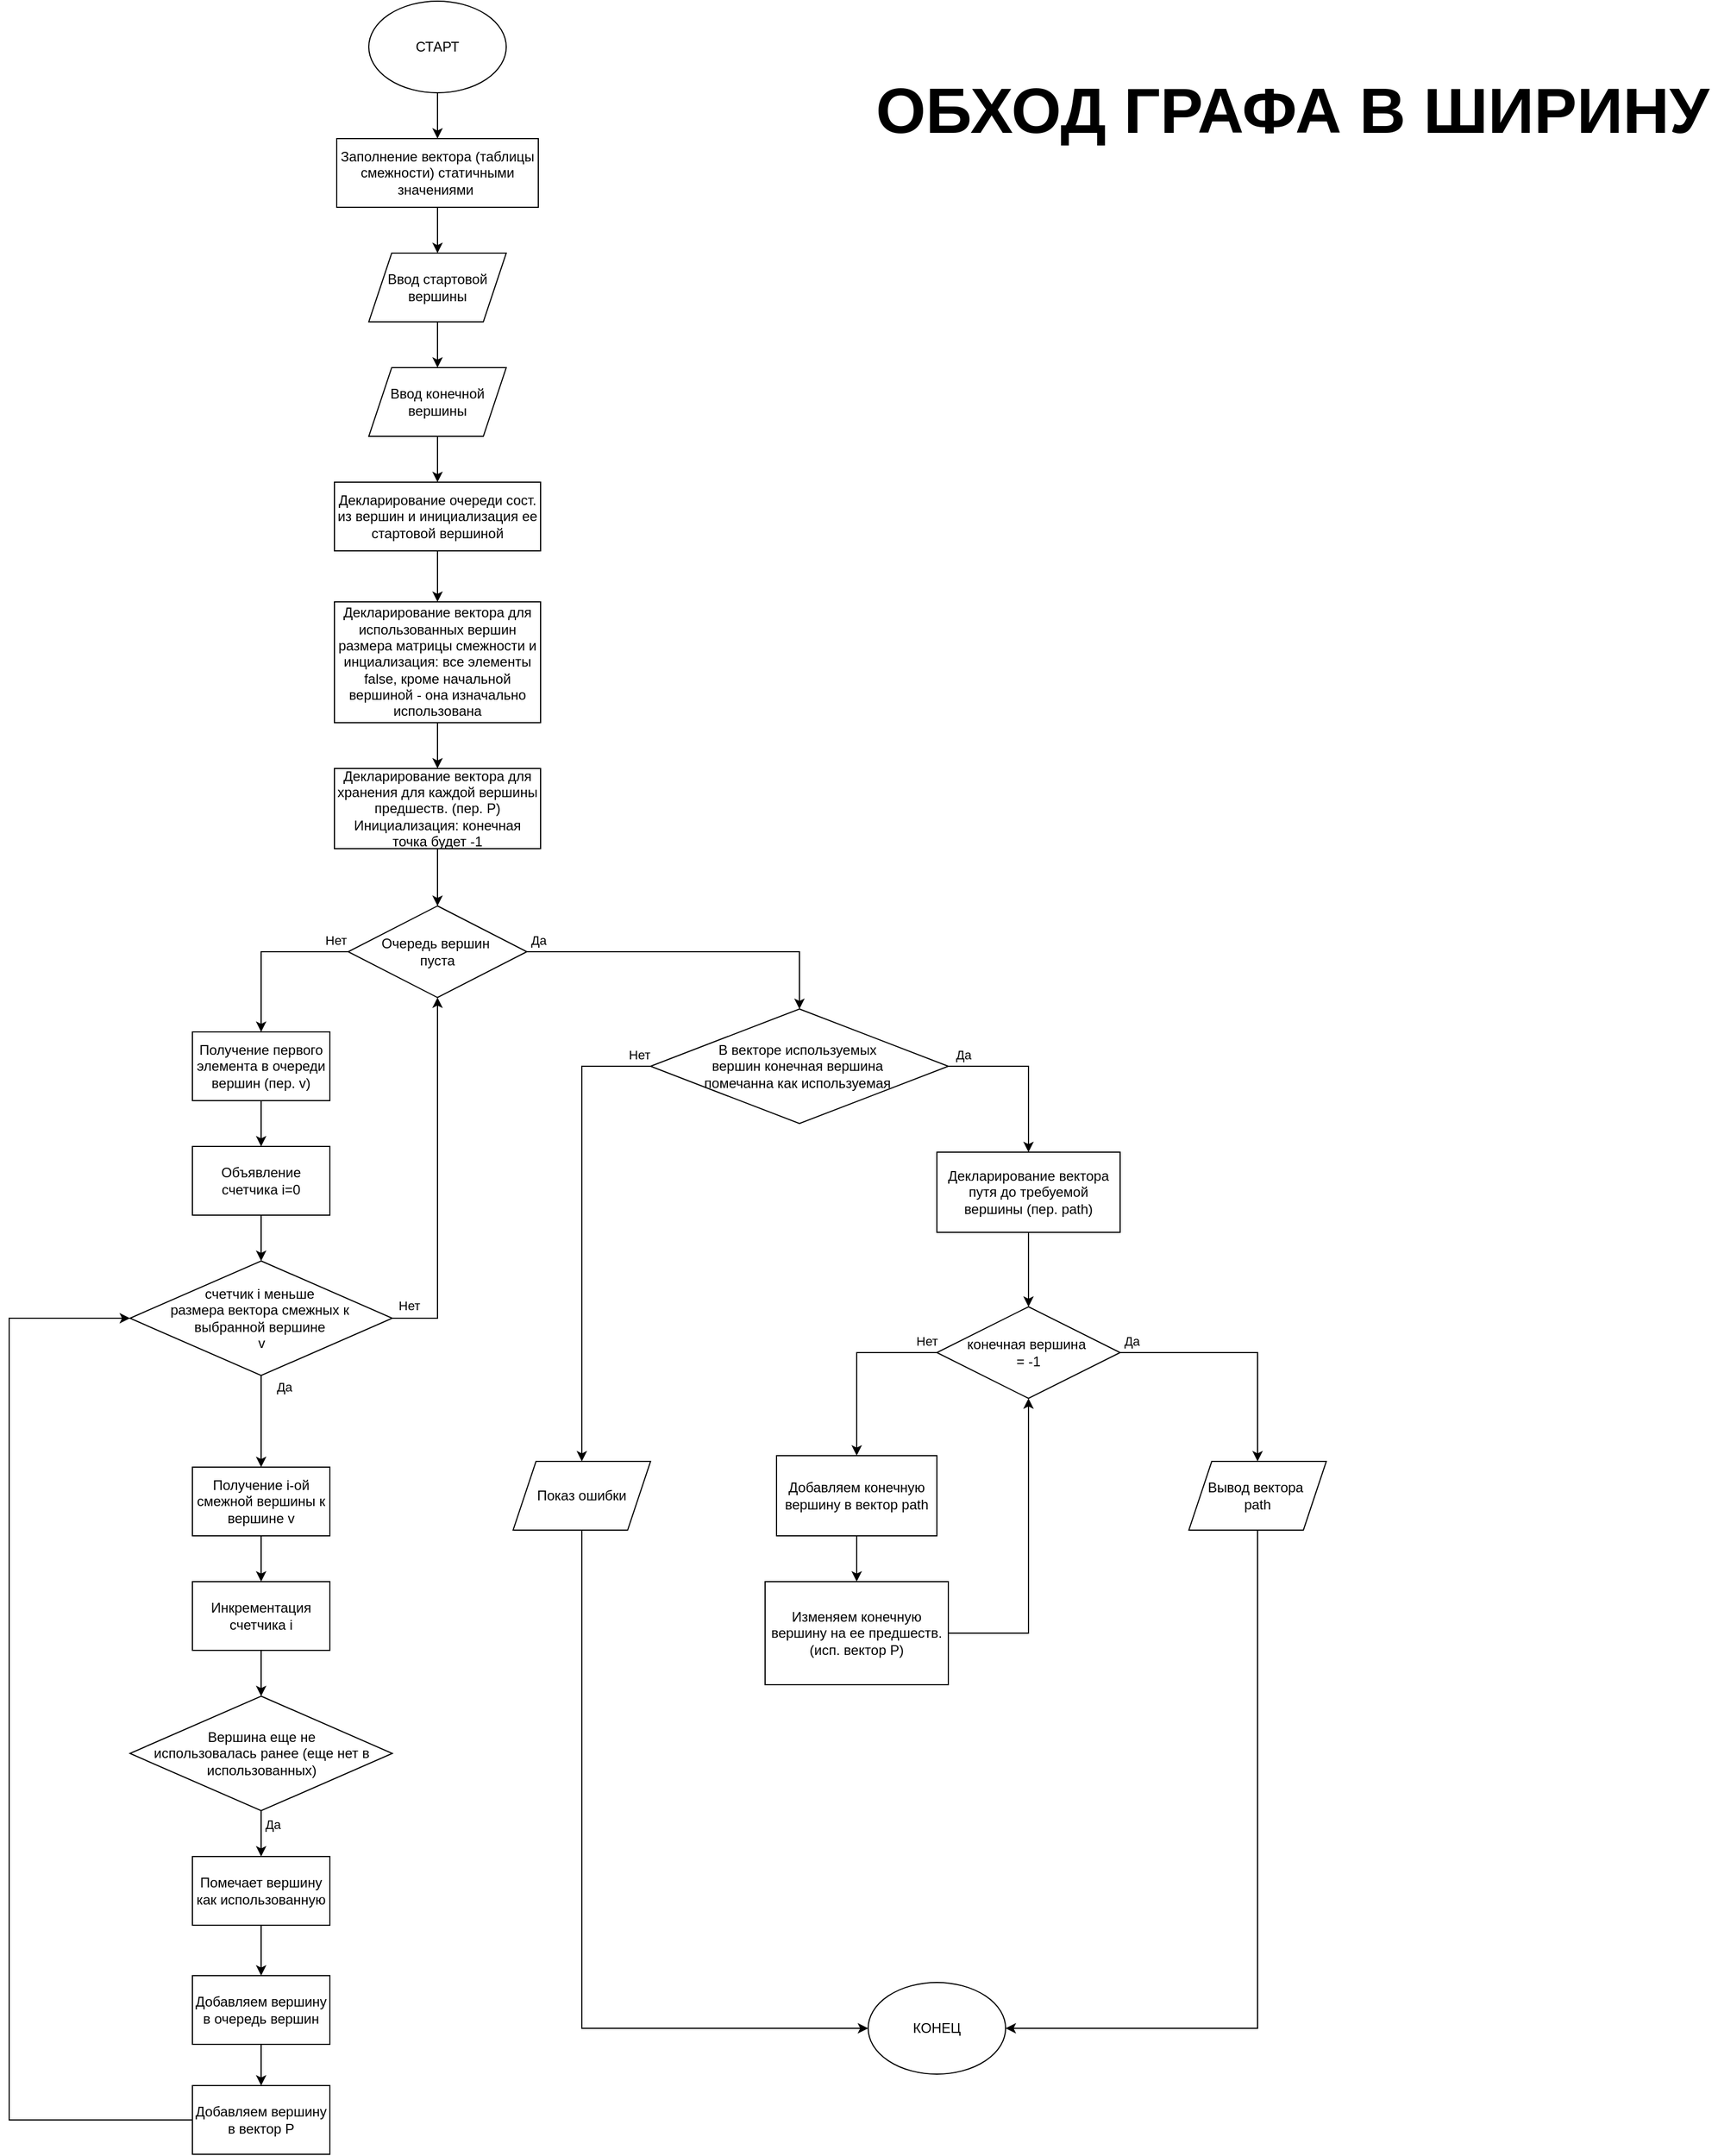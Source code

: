 <mxfile version="24.2.5" type="device">
  <diagram name="Страница — 1" id="pnTk2gX4rgAp5JiaQagt">
    <mxGraphModel dx="718" dy="1021" grid="1" gridSize="32" guides="1" tooltips="1" connect="1" arrows="1" fold="1" page="1" pageScale="1" pageWidth="827" pageHeight="1169" math="0" shadow="0">
      <root>
        <mxCell id="0" />
        <mxCell id="1" parent="0" />
        <mxCell id="0xJNkzR_WOn_rcbIheBu-6" style="edgeStyle=orthogonalEdgeStyle;rounded=0;orthogonalLoop=1;jettySize=auto;html=1;entryX=0.5;entryY=0;entryDx=0;entryDy=0;" parent="1" source="0xJNkzR_WOn_rcbIheBu-1" target="0xJNkzR_WOn_rcbIheBu-2" edge="1">
          <mxGeometry relative="1" as="geometry" />
        </mxCell>
        <mxCell id="0xJNkzR_WOn_rcbIheBu-1" value="СТАРТ" style="ellipse;whiteSpace=wrap;html=1;" parent="1" vertex="1">
          <mxGeometry x="354" y="30" width="120" height="80" as="geometry" />
        </mxCell>
        <mxCell id="0xJNkzR_WOn_rcbIheBu-7" style="edgeStyle=orthogonalEdgeStyle;rounded=0;orthogonalLoop=1;jettySize=auto;html=1;" parent="1" source="0xJNkzR_WOn_rcbIheBu-2" target="0xJNkzR_WOn_rcbIheBu-4" edge="1">
          <mxGeometry relative="1" as="geometry" />
        </mxCell>
        <mxCell id="0xJNkzR_WOn_rcbIheBu-2" value="Заполнение вектора (таблицы смежности) статичными значениями&amp;nbsp;" style="rounded=0;whiteSpace=wrap;html=1;" parent="1" vertex="1">
          <mxGeometry x="326" y="150" width="176" height="60" as="geometry" />
        </mxCell>
        <mxCell id="0xJNkzR_WOn_rcbIheBu-10" value="" style="edgeStyle=orthogonalEdgeStyle;rounded=0;orthogonalLoop=1;jettySize=auto;html=1;" parent="1" source="0xJNkzR_WOn_rcbIheBu-4" target="0xJNkzR_WOn_rcbIheBu-5" edge="1">
          <mxGeometry relative="1" as="geometry" />
        </mxCell>
        <mxCell id="0xJNkzR_WOn_rcbIheBu-4" value="Ввод стартовой вершины" style="shape=parallelogram;perimeter=parallelogramPerimeter;whiteSpace=wrap;html=1;fixedSize=1;" parent="1" vertex="1">
          <mxGeometry x="354" y="250" width="120" height="60" as="geometry" />
        </mxCell>
        <mxCell id="0xJNkzR_WOn_rcbIheBu-12" style="edgeStyle=orthogonalEdgeStyle;rounded=0;orthogonalLoop=1;jettySize=auto;html=1;entryX=0.5;entryY=0;entryDx=0;entryDy=0;" parent="1" source="0xJNkzR_WOn_rcbIheBu-5" target="0xJNkzR_WOn_rcbIheBu-11" edge="1">
          <mxGeometry relative="1" as="geometry" />
        </mxCell>
        <mxCell id="0xJNkzR_WOn_rcbIheBu-5" value="Ввод конечной вершины" style="shape=parallelogram;perimeter=parallelogramPerimeter;whiteSpace=wrap;html=1;fixedSize=1;" parent="1" vertex="1">
          <mxGeometry x="354" y="350" width="120" height="60" as="geometry" />
        </mxCell>
        <mxCell id="0xJNkzR_WOn_rcbIheBu-14" value="" style="edgeStyle=orthogonalEdgeStyle;rounded=0;orthogonalLoop=1;jettySize=auto;html=1;" parent="1" source="0xJNkzR_WOn_rcbIheBu-11" target="0xJNkzR_WOn_rcbIheBu-13" edge="1">
          <mxGeometry relative="1" as="geometry" />
        </mxCell>
        <mxCell id="0xJNkzR_WOn_rcbIheBu-11" value="Декларирование очереди сост&lt;span style=&quot;background-color: initial;&quot;&gt;. из вершин и инициализация ее стартовой вершиной&lt;/span&gt;" style="rounded=0;whiteSpace=wrap;html=1;" parent="1" vertex="1">
          <mxGeometry x="324" y="450" width="180" height="60" as="geometry" />
        </mxCell>
        <mxCell id="0xJNkzR_WOn_rcbIheBu-16" value="" style="edgeStyle=orthogonalEdgeStyle;rounded=0;orthogonalLoop=1;jettySize=auto;html=1;" parent="1" source="0xJNkzR_WOn_rcbIheBu-13" target="0xJNkzR_WOn_rcbIheBu-15" edge="1">
          <mxGeometry relative="1" as="geometry" />
        </mxCell>
        <mxCell id="0xJNkzR_WOn_rcbIheBu-13" value="Декларирование вектора для использованных вершин размера матрицы смежности и инциализация: все элементы false, кроме начальной вершиной - она изначально использована" style="rounded=0;whiteSpace=wrap;html=1;" parent="1" vertex="1">
          <mxGeometry x="324" y="554.5" width="180" height="105.5" as="geometry" />
        </mxCell>
        <mxCell id="0xJNkzR_WOn_rcbIheBu-18" value="" style="edgeStyle=orthogonalEdgeStyle;rounded=0;orthogonalLoop=1;jettySize=auto;html=1;" parent="1" source="0xJNkzR_WOn_rcbIheBu-15" target="0xJNkzR_WOn_rcbIheBu-17" edge="1">
          <mxGeometry relative="1" as="geometry" />
        </mxCell>
        <mxCell id="0xJNkzR_WOn_rcbIheBu-15" value="Декларирование вектора для хранения для каждой вершины предшеств. (пер. P) Инициализация: конечная точка будет -1" style="rounded=0;whiteSpace=wrap;html=1;" parent="1" vertex="1">
          <mxGeometry x="324" y="700" width="180" height="70" as="geometry" />
        </mxCell>
        <mxCell id="0xJNkzR_WOn_rcbIheBu-24" style="edgeStyle=orthogonalEdgeStyle;rounded=0;orthogonalLoop=1;jettySize=auto;html=1;entryX=0.5;entryY=0;entryDx=0;entryDy=0;" parent="1" source="0xJNkzR_WOn_rcbIheBu-17" target="0xJNkzR_WOn_rcbIheBu-19" edge="1">
          <mxGeometry relative="1" as="geometry" />
        </mxCell>
        <mxCell id="0xJNkzR_WOn_rcbIheBu-29" value="Нет" style="edgeLabel;html=1;align=center;verticalAlign=middle;resizable=0;points=[];" parent="0xJNkzR_WOn_rcbIheBu-24" vertex="1" connectable="0">
          <mxGeometry x="-0.717" y="-2" relative="1" as="geometry">
            <mxPoint x="9" y="-8" as="offset" />
          </mxGeometry>
        </mxCell>
        <mxCell id="0xJNkzR_WOn_rcbIheBu-53" style="edgeStyle=orthogonalEdgeStyle;rounded=0;orthogonalLoop=1;jettySize=auto;html=1;entryX=0.5;entryY=0;entryDx=0;entryDy=0;" parent="1" source="0xJNkzR_WOn_rcbIheBu-17" target="0xJNkzR_WOn_rcbIheBu-52" edge="1">
          <mxGeometry relative="1" as="geometry" />
        </mxCell>
        <mxCell id="0xJNkzR_WOn_rcbIheBu-76" value="Да" style="edgeLabel;html=1;align=center;verticalAlign=middle;resizable=0;points=[];" parent="0xJNkzR_WOn_rcbIheBu-53" vertex="1" connectable="0">
          <mxGeometry x="-0.883" relative="1" as="geometry">
            <mxPoint x="-7" y="-10" as="offset" />
          </mxGeometry>
        </mxCell>
        <mxCell id="0xJNkzR_WOn_rcbIheBu-17" value="Очередь вершин&amp;nbsp;&lt;div&gt;пуста&lt;/div&gt;" style="rhombus;whiteSpace=wrap;html=1;" parent="1" vertex="1">
          <mxGeometry x="336" y="820" width="156" height="80" as="geometry" />
        </mxCell>
        <mxCell id="0xJNkzR_WOn_rcbIheBu-25" value="" style="edgeStyle=orthogonalEdgeStyle;rounded=0;orthogonalLoop=1;jettySize=auto;html=1;" parent="1" source="0xJNkzR_WOn_rcbIheBu-19" target="0xJNkzR_WOn_rcbIheBu-21" edge="1">
          <mxGeometry relative="1" as="geometry" />
        </mxCell>
        <mxCell id="0xJNkzR_WOn_rcbIheBu-19" value="Получение первого элемента в очереди вершин (пер. v)" style="rounded=0;whiteSpace=wrap;html=1;" parent="1" vertex="1">
          <mxGeometry x="200" y="930" width="120" height="60" as="geometry" />
        </mxCell>
        <mxCell id="0xJNkzR_WOn_rcbIheBu-26" value="" style="edgeStyle=orthogonalEdgeStyle;rounded=0;orthogonalLoop=1;jettySize=auto;html=1;" parent="1" source="0xJNkzR_WOn_rcbIheBu-21" target="0xJNkzR_WOn_rcbIheBu-23" edge="1">
          <mxGeometry relative="1" as="geometry" />
        </mxCell>
        <mxCell id="0xJNkzR_WOn_rcbIheBu-21" value="Объявление счетчика i=0" style="rounded=0;whiteSpace=wrap;html=1;" parent="1" vertex="1">
          <mxGeometry x="200" y="1030" width="120" height="60" as="geometry" />
        </mxCell>
        <mxCell id="0xJNkzR_WOn_rcbIheBu-27" style="edgeStyle=orthogonalEdgeStyle;rounded=0;orthogonalLoop=1;jettySize=auto;html=1;entryX=0.5;entryY=1;entryDx=0;entryDy=0;" parent="1" source="0xJNkzR_WOn_rcbIheBu-23" target="0xJNkzR_WOn_rcbIheBu-17" edge="1">
          <mxGeometry relative="1" as="geometry">
            <Array as="points">
              <mxPoint x="414" y="1180" />
            </Array>
          </mxGeometry>
        </mxCell>
        <mxCell id="0xJNkzR_WOn_rcbIheBu-28" value="Нет" style="edgeLabel;html=1;align=center;verticalAlign=middle;resizable=0;points=[];" parent="0xJNkzR_WOn_rcbIheBu-27" vertex="1" connectable="0">
          <mxGeometry x="-0.911" y="2" relative="1" as="geometry">
            <mxPoint y="-9" as="offset" />
          </mxGeometry>
        </mxCell>
        <mxCell id="0xJNkzR_WOn_rcbIheBu-35" value="" style="edgeStyle=orthogonalEdgeStyle;rounded=0;orthogonalLoop=1;jettySize=auto;html=1;" parent="1" source="0xJNkzR_WOn_rcbIheBu-23" target="0xJNkzR_WOn_rcbIheBu-30" edge="1">
          <mxGeometry relative="1" as="geometry">
            <Array as="points">
              <mxPoint x="260" y="1280" />
              <mxPoint x="260" y="1280" />
            </Array>
          </mxGeometry>
        </mxCell>
        <mxCell id="0xJNkzR_WOn_rcbIheBu-36" value="Да" style="edgeLabel;html=1;align=center;verticalAlign=middle;resizable=0;points=[];" parent="0xJNkzR_WOn_rcbIheBu-35" vertex="1" connectable="0">
          <mxGeometry x="-0.715" relative="1" as="geometry">
            <mxPoint x="20" y="-2" as="offset" />
          </mxGeometry>
        </mxCell>
        <mxCell id="0xJNkzR_WOn_rcbIheBu-23" value="счетчик i меньше&amp;nbsp;&lt;div&gt;размера вектора смежных к&amp;nbsp;&lt;/div&gt;&lt;div&gt;выбранной вершине&amp;nbsp;&lt;/div&gt;&lt;div&gt;v&lt;/div&gt;" style="rhombus;whiteSpace=wrap;html=1;" parent="1" vertex="1">
          <mxGeometry x="145.5" y="1130" width="229" height="100" as="geometry" />
        </mxCell>
        <mxCell id="0xJNkzR_WOn_rcbIheBu-40" value="" style="edgeStyle=orthogonalEdgeStyle;rounded=0;orthogonalLoop=1;jettySize=auto;html=1;" parent="1" source="0xJNkzR_WOn_rcbIheBu-30" target="0xJNkzR_WOn_rcbIheBu-39" edge="1">
          <mxGeometry relative="1" as="geometry" />
        </mxCell>
        <mxCell id="0xJNkzR_WOn_rcbIheBu-30" value="Получение i-ой смежной вершины к вершине v" style="rounded=0;whiteSpace=wrap;html=1;" parent="1" vertex="1">
          <mxGeometry x="200" y="1310" width="120" height="60" as="geometry" />
        </mxCell>
        <mxCell id="0xJNkzR_WOn_rcbIheBu-43" value="" style="edgeStyle=orthogonalEdgeStyle;rounded=0;orthogonalLoop=1;jettySize=auto;html=1;" parent="1" source="0xJNkzR_WOn_rcbIheBu-39" target="0xJNkzR_WOn_rcbIheBu-42" edge="1">
          <mxGeometry relative="1" as="geometry" />
        </mxCell>
        <mxCell id="0xJNkzR_WOn_rcbIheBu-39" value="Инкрементация счетчика i" style="rounded=0;whiteSpace=wrap;html=1;" parent="1" vertex="1">
          <mxGeometry x="200" y="1410" width="120" height="60" as="geometry" />
        </mxCell>
        <mxCell id="0xJNkzR_WOn_rcbIheBu-45" value="" style="edgeStyle=orthogonalEdgeStyle;rounded=0;orthogonalLoop=1;jettySize=auto;html=1;" parent="1" source="0xJNkzR_WOn_rcbIheBu-42" target="0xJNkzR_WOn_rcbIheBu-44" edge="1">
          <mxGeometry relative="1" as="geometry" />
        </mxCell>
        <mxCell id="0xJNkzR_WOn_rcbIheBu-50" value="Да" style="edgeLabel;html=1;align=center;verticalAlign=middle;resizable=0;points=[];" parent="0xJNkzR_WOn_rcbIheBu-45" vertex="1" connectable="0">
          <mxGeometry x="-0.394" y="1" relative="1" as="geometry">
            <mxPoint x="9" as="offset" />
          </mxGeometry>
        </mxCell>
        <mxCell id="0xJNkzR_WOn_rcbIheBu-42" value="Вершина еще не&lt;div&gt;использовалась ранее (еще нет в использованных)&lt;/div&gt;" style="rhombus;whiteSpace=wrap;html=1;" parent="1" vertex="1">
          <mxGeometry x="145.5" y="1510" width="229" height="100" as="geometry" />
        </mxCell>
        <mxCell id="0xJNkzR_WOn_rcbIheBu-47" value="" style="edgeStyle=orthogonalEdgeStyle;rounded=0;orthogonalLoop=1;jettySize=auto;html=1;" parent="1" source="0xJNkzR_WOn_rcbIheBu-44" target="0xJNkzR_WOn_rcbIheBu-46" edge="1">
          <mxGeometry relative="1" as="geometry" />
        </mxCell>
        <mxCell id="0xJNkzR_WOn_rcbIheBu-44" value="Помечает вершину как использованную" style="rounded=0;whiteSpace=wrap;html=1;" parent="1" vertex="1">
          <mxGeometry x="200" y="1650" width="120" height="60" as="geometry" />
        </mxCell>
        <mxCell id="0xJNkzR_WOn_rcbIheBu-49" value="" style="edgeStyle=orthogonalEdgeStyle;rounded=0;orthogonalLoop=1;jettySize=auto;html=1;" parent="1" source="0xJNkzR_WOn_rcbIheBu-46" target="0xJNkzR_WOn_rcbIheBu-48" edge="1">
          <mxGeometry relative="1" as="geometry" />
        </mxCell>
        <mxCell id="0xJNkzR_WOn_rcbIheBu-46" value="Добавляем вершину в очередь вершин" style="rounded=0;whiteSpace=wrap;html=1;" parent="1" vertex="1">
          <mxGeometry x="200" y="1754" width="120" height="60" as="geometry" />
        </mxCell>
        <mxCell id="0xJNkzR_WOn_rcbIheBu-51" style="edgeStyle=orthogonalEdgeStyle;rounded=0;orthogonalLoop=1;jettySize=auto;html=1;" parent="1" source="0xJNkzR_WOn_rcbIheBu-48" target="0xJNkzR_WOn_rcbIheBu-23" edge="1">
          <mxGeometry relative="1" as="geometry">
            <Array as="points">
              <mxPoint x="40" y="1880" />
              <mxPoint x="40" y="1180" />
            </Array>
          </mxGeometry>
        </mxCell>
        <mxCell id="0xJNkzR_WOn_rcbIheBu-48" value="Добавляем вершину в вектор P" style="rounded=0;whiteSpace=wrap;html=1;" parent="1" vertex="1">
          <mxGeometry x="200" y="1850" width="120" height="60" as="geometry" />
        </mxCell>
        <mxCell id="0xJNkzR_WOn_rcbIheBu-55" style="edgeStyle=orthogonalEdgeStyle;rounded=0;orthogonalLoop=1;jettySize=auto;html=1;entryX=0.5;entryY=0;entryDx=0;entryDy=0;" parent="1" source="0xJNkzR_WOn_rcbIheBu-52" target="0xJNkzR_WOn_rcbIheBu-57" edge="1">
          <mxGeometry relative="1" as="geometry">
            <mxPoint x="540" y="1040.0" as="targetPoint" />
            <Array as="points">
              <mxPoint x="540" y="960" />
            </Array>
          </mxGeometry>
        </mxCell>
        <mxCell id="0xJNkzR_WOn_rcbIheBu-56" value="Нет" style="edgeLabel;html=1;align=center;verticalAlign=middle;resizable=0;points=[];" parent="0xJNkzR_WOn_rcbIheBu-55" vertex="1" connectable="0">
          <mxGeometry x="-0.64" relative="1" as="geometry">
            <mxPoint x="50" y="-23" as="offset" />
          </mxGeometry>
        </mxCell>
        <mxCell id="0xJNkzR_WOn_rcbIheBu-59" style="edgeStyle=orthogonalEdgeStyle;rounded=0;orthogonalLoop=1;jettySize=auto;html=1;" parent="1" source="0xJNkzR_WOn_rcbIheBu-52" target="0xJNkzR_WOn_rcbIheBu-58" edge="1">
          <mxGeometry relative="1" as="geometry">
            <Array as="points">
              <mxPoint x="930" y="960" />
            </Array>
          </mxGeometry>
        </mxCell>
        <mxCell id="0xJNkzR_WOn_rcbIheBu-60" value="Да" style="edgeLabel;html=1;align=center;verticalAlign=middle;resizable=0;points=[];" parent="0xJNkzR_WOn_rcbIheBu-59" vertex="1" connectable="0">
          <mxGeometry x="-0.391" y="-4" relative="1" as="geometry">
            <mxPoint x="-31" y="-14" as="offset" />
          </mxGeometry>
        </mxCell>
        <mxCell id="0xJNkzR_WOn_rcbIheBu-52" value="В векторе используемых&amp;nbsp;&lt;div&gt;вершин конечная вершина&amp;nbsp;&lt;/div&gt;&lt;div&gt;помечанна как используемая&amp;nbsp;&lt;/div&gt;" style="rhombus;whiteSpace=wrap;html=1;" parent="1" vertex="1">
          <mxGeometry x="600" y="910" width="260" height="100" as="geometry" />
        </mxCell>
        <mxCell id="0xJNkzR_WOn_rcbIheBu-75" style="edgeStyle=orthogonalEdgeStyle;rounded=0;orthogonalLoop=1;jettySize=auto;html=1;entryX=0;entryY=0.5;entryDx=0;entryDy=0;" parent="1" source="0xJNkzR_WOn_rcbIheBu-57" target="0xJNkzR_WOn_rcbIheBu-73" edge="1">
          <mxGeometry relative="1" as="geometry">
            <Array as="points">
              <mxPoint x="540" y="1800" />
            </Array>
          </mxGeometry>
        </mxCell>
        <mxCell id="0xJNkzR_WOn_rcbIheBu-57" value="Показ ошибки" style="shape=parallelogram;perimeter=parallelogramPerimeter;whiteSpace=wrap;html=1;fixedSize=1;" parent="1" vertex="1">
          <mxGeometry x="480" y="1305" width="120" height="60" as="geometry" />
        </mxCell>
        <mxCell id="0xJNkzR_WOn_rcbIheBu-63" value="" style="edgeStyle=orthogonalEdgeStyle;rounded=0;orthogonalLoop=1;jettySize=auto;html=1;" parent="1" source="0xJNkzR_WOn_rcbIheBu-58" target="0xJNkzR_WOn_rcbIheBu-62" edge="1">
          <mxGeometry relative="1" as="geometry" />
        </mxCell>
        <mxCell id="0xJNkzR_WOn_rcbIheBu-58" value="Декларирование вектора путя до требуемой вершины (пер. path)" style="rounded=0;whiteSpace=wrap;html=1;" parent="1" vertex="1">
          <mxGeometry x="850" y="1035" width="160" height="70" as="geometry" />
        </mxCell>
        <mxCell id="0xJNkzR_WOn_rcbIheBu-65" style="edgeStyle=orthogonalEdgeStyle;rounded=0;orthogonalLoop=1;jettySize=auto;html=1;entryX=0.5;entryY=0;entryDx=0;entryDy=0;" parent="1" source="0xJNkzR_WOn_rcbIheBu-62" target="0xJNkzR_WOn_rcbIheBu-64" edge="1">
          <mxGeometry relative="1" as="geometry">
            <Array as="points">
              <mxPoint x="780" y="1210" />
            </Array>
          </mxGeometry>
        </mxCell>
        <mxCell id="0xJNkzR_WOn_rcbIheBu-66" value="Нет" style="edgeLabel;html=1;align=center;verticalAlign=middle;resizable=0;points=[];" parent="0xJNkzR_WOn_rcbIheBu-65" vertex="1" connectable="0">
          <mxGeometry x="-0.707" y="3" relative="1" as="geometry">
            <mxPoint x="14" y="-13" as="offset" />
          </mxGeometry>
        </mxCell>
        <mxCell id="0xJNkzR_WOn_rcbIheBu-71" style="edgeStyle=orthogonalEdgeStyle;rounded=0;orthogonalLoop=1;jettySize=auto;html=1;entryX=0.5;entryY=0;entryDx=0;entryDy=0;" parent="1" source="0xJNkzR_WOn_rcbIheBu-62" target="0xJNkzR_WOn_rcbIheBu-70" edge="1">
          <mxGeometry relative="1" as="geometry" />
        </mxCell>
        <mxCell id="0xJNkzR_WOn_rcbIheBu-72" value="Да" style="edgeLabel;html=1;align=center;verticalAlign=middle;resizable=0;points=[];" parent="0xJNkzR_WOn_rcbIheBu-71" vertex="1" connectable="0">
          <mxGeometry x="-0.593" y="1" relative="1" as="geometry">
            <mxPoint x="-34" y="-9" as="offset" />
          </mxGeometry>
        </mxCell>
        <mxCell id="0xJNkzR_WOn_rcbIheBu-62" value="конечная вершина&amp;nbsp;&lt;div&gt;= -1&lt;/div&gt;" style="rhombus;whiteSpace=wrap;html=1;" parent="1" vertex="1">
          <mxGeometry x="850" y="1170" width="160" height="80" as="geometry" />
        </mxCell>
        <mxCell id="0xJNkzR_WOn_rcbIheBu-68" value="" style="edgeStyle=orthogonalEdgeStyle;rounded=0;orthogonalLoop=1;jettySize=auto;html=1;" parent="1" source="0xJNkzR_WOn_rcbIheBu-64" target="0xJNkzR_WOn_rcbIheBu-67" edge="1">
          <mxGeometry relative="1" as="geometry" />
        </mxCell>
        <mxCell id="0xJNkzR_WOn_rcbIheBu-64" value="Добавляем конечную вершину в вектор path" style="rounded=0;whiteSpace=wrap;html=1;" parent="1" vertex="1">
          <mxGeometry x="710" y="1300" width="140" height="70" as="geometry" />
        </mxCell>
        <mxCell id="0xJNkzR_WOn_rcbIheBu-69" style="edgeStyle=orthogonalEdgeStyle;rounded=0;orthogonalLoop=1;jettySize=auto;html=1;entryX=0.5;entryY=1;entryDx=0;entryDy=0;" parent="1" source="0xJNkzR_WOn_rcbIheBu-67" target="0xJNkzR_WOn_rcbIheBu-62" edge="1">
          <mxGeometry relative="1" as="geometry">
            <Array as="points">
              <mxPoint x="930" y="1455" />
            </Array>
          </mxGeometry>
        </mxCell>
        <mxCell id="0xJNkzR_WOn_rcbIheBu-67" value="Изменяем конечную вершину на ее предшеств. (исп. вектор P)" style="rounded=0;whiteSpace=wrap;html=1;" parent="1" vertex="1">
          <mxGeometry x="700" y="1410" width="160" height="90" as="geometry" />
        </mxCell>
        <mxCell id="0xJNkzR_WOn_rcbIheBu-74" style="edgeStyle=orthogonalEdgeStyle;rounded=0;orthogonalLoop=1;jettySize=auto;html=1;entryX=1;entryY=0.5;entryDx=0;entryDy=0;" parent="1" source="0xJNkzR_WOn_rcbIheBu-70" target="0xJNkzR_WOn_rcbIheBu-73" edge="1">
          <mxGeometry relative="1" as="geometry">
            <Array as="points">
              <mxPoint x="1130" y="1800" />
            </Array>
          </mxGeometry>
        </mxCell>
        <mxCell id="0xJNkzR_WOn_rcbIheBu-70" value="Вывод вектора&amp;nbsp;&lt;div&gt;path&lt;/div&gt;" style="shape=parallelogram;perimeter=parallelogramPerimeter;whiteSpace=wrap;html=1;fixedSize=1;" parent="1" vertex="1">
          <mxGeometry x="1070" y="1305" width="120" height="60" as="geometry" />
        </mxCell>
        <mxCell id="0xJNkzR_WOn_rcbIheBu-73" value="КОНЕЦ" style="ellipse;whiteSpace=wrap;html=1;" parent="1" vertex="1">
          <mxGeometry x="790" y="1760" width="120" height="80" as="geometry" />
        </mxCell>
        <mxCell id="0xJNkzR_WOn_rcbIheBu-78" value="ОБХОД ГРАФА В ШИРИНУ" style="text;html=1;align=center;verticalAlign=middle;whiteSpace=wrap;rounded=0;fontSize=56;fontStyle=1" parent="1" vertex="1">
          <mxGeometry x="790" y="110" width="741" height="30" as="geometry" />
        </mxCell>
      </root>
    </mxGraphModel>
  </diagram>
</mxfile>
